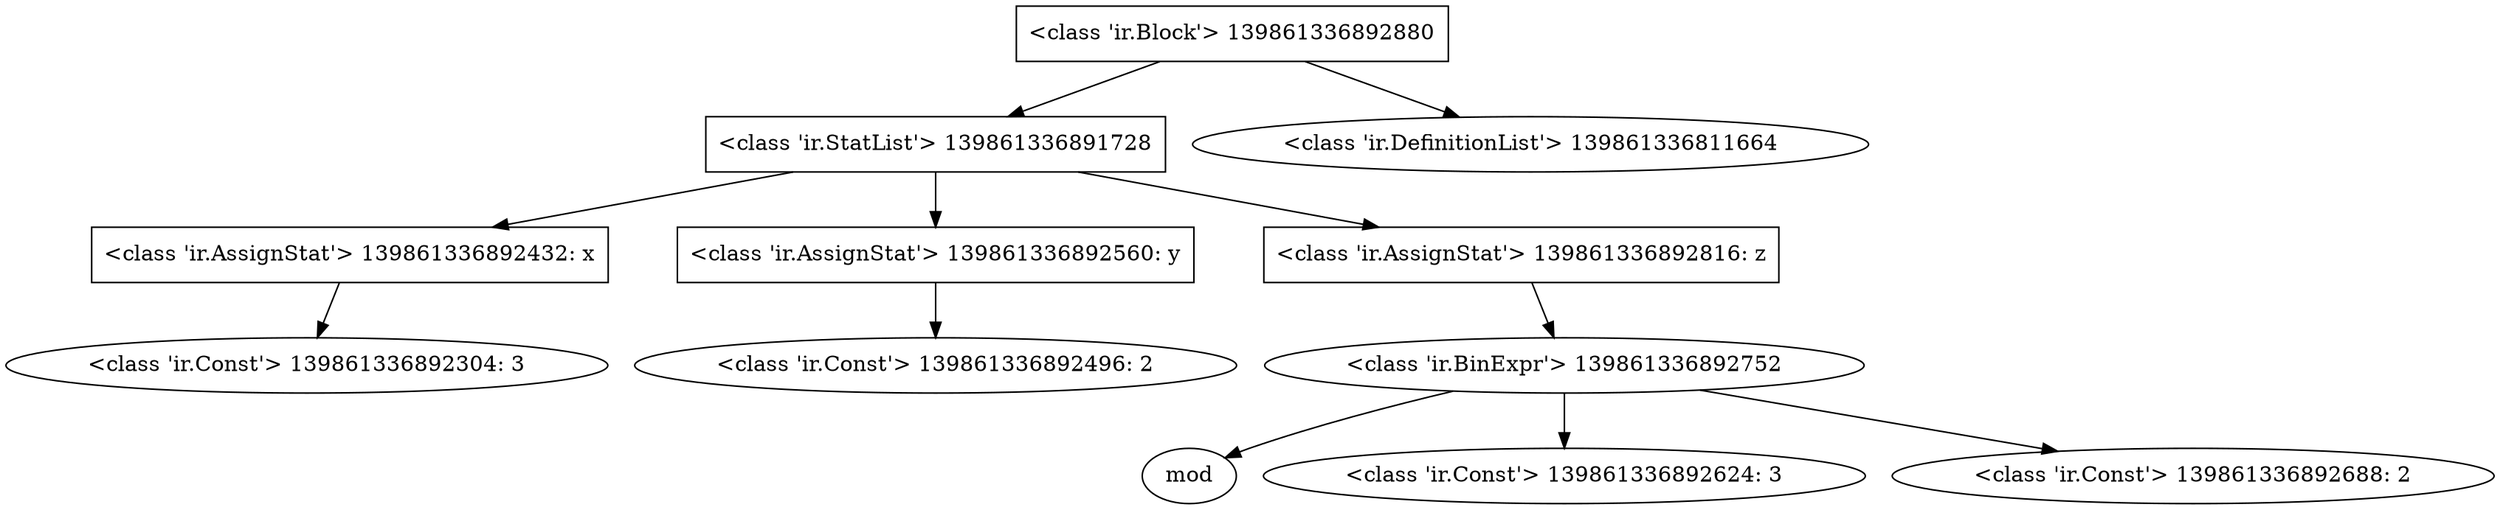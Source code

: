 digraph G {
139861336892880 [shape=box,label="<class 'ir.Block'> 139861336892880" ];
139861336892880 -> 139861336891728;
139861336892880 -> 139861336811664;
139861336891728 [shape=box,label="<class 'ir.StatList'> 139861336891728" ];
139861336891728 -> 139861336892432 [pos=0];
139861336891728 -> 139861336892560 [pos=1];
139861336891728 -> 139861336892816 [pos=2];
139861336892432 [shape=box,label="<class 'ir.AssignStat'> 139861336892432: x" ];
139861336892432 -> 139861336892304;
139861336892304 [label="<class 'ir.Const'> 139861336892304: 3" ];
139861336892560 [shape=box,label="<class 'ir.AssignStat'> 139861336892560: y" ];
139861336892560 -> 139861336892496;
139861336892496 [label="<class 'ir.Const'> 139861336892496: 2" ];
139861336892816 [shape=box,label="<class 'ir.AssignStat'> 139861336892816: z" ];
139861336892816 -> 139861336892752;
139861336892752 [label="<class 'ir.BinExpr'> 139861336892752" ];
139861336892752 -> 139861337786128 [pos=0];
139861337786128 [label=mod];
139861336892752 -> 139861336892624 [pos=1];
139861336892752 -> 139861336892688 [pos=2];
139861336892624 [label="<class 'ir.Const'> 139861336892624: 3" ];
139861336892688 [label="<class 'ir.Const'> 139861336892688: 2" ];
139861336811664 [label="<class 'ir.DefinitionList'> 139861336811664" ];
}
